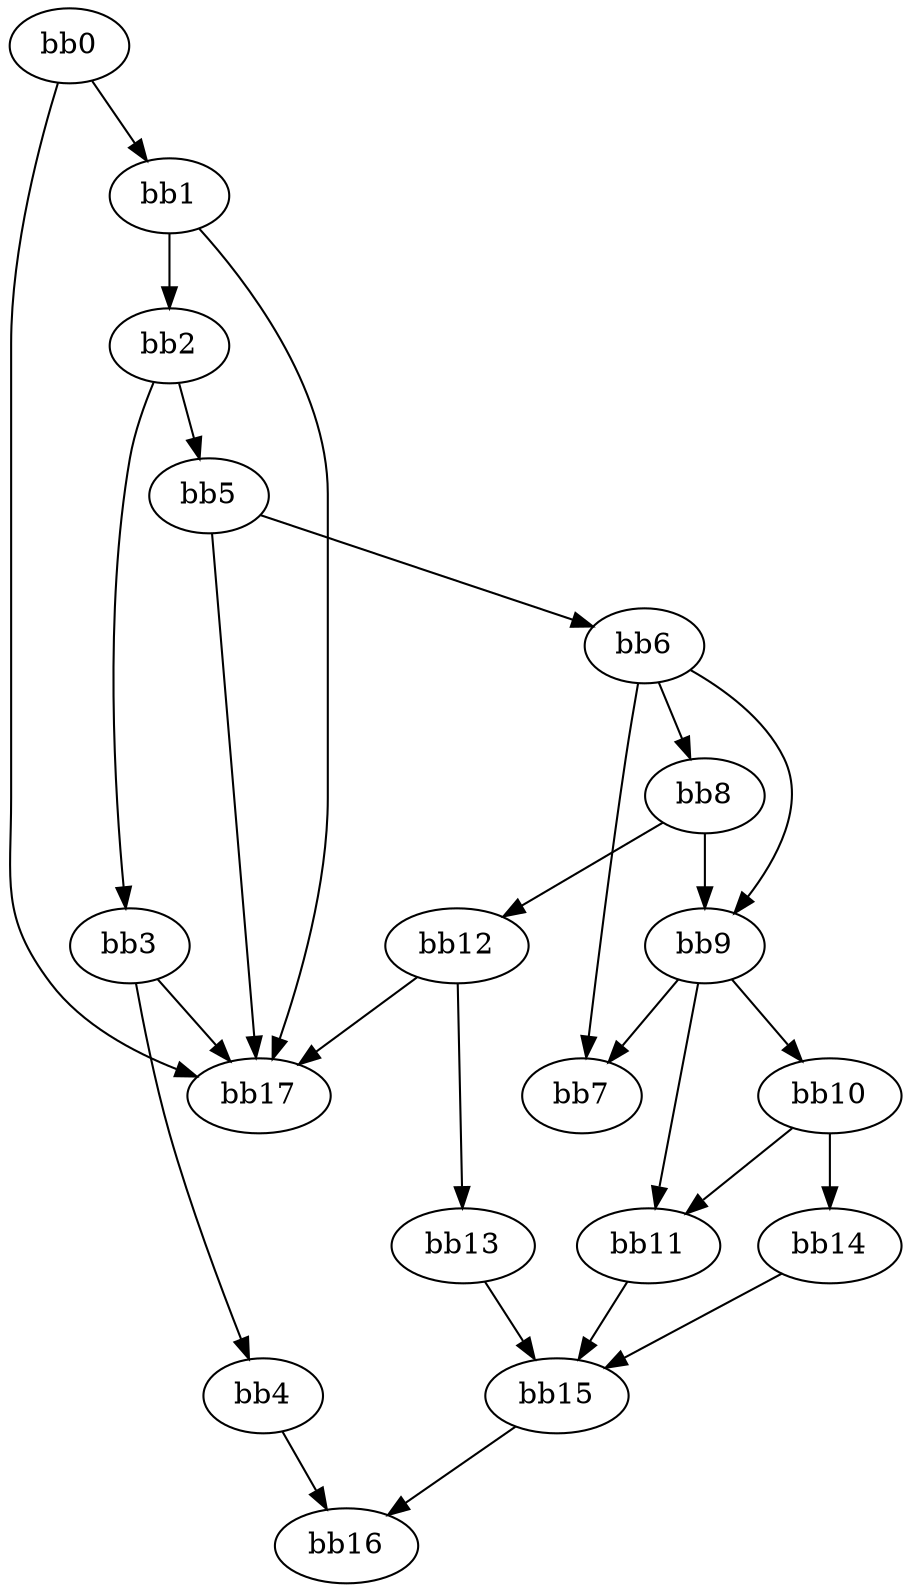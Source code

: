 digraph {
    0 [ label = "bb0\l" ]
    1 [ label = "bb1\l" ]
    2 [ label = "bb2\l" ]
    3 [ label = "bb3\l" ]
    4 [ label = "bb4\l" ]
    5 [ label = "bb5\l" ]
    6 [ label = "bb6\l" ]
    7 [ label = "bb7\l" ]
    8 [ label = "bb8\l" ]
    9 [ label = "bb9\l" ]
    10 [ label = "bb10\l" ]
    11 [ label = "bb11\l" ]
    12 [ label = "bb12\l" ]
    13 [ label = "bb13\l" ]
    14 [ label = "bb14\l" ]
    15 [ label = "bb15\l" ]
    16 [ label = "bb16\l" ]
    17 [ label = "bb17\l" ]
    0 -> 1 [ ]
    0 -> 17 [ ]
    1 -> 2 [ ]
    1 -> 17 [ ]
    2 -> 3 [ ]
    2 -> 5 [ ]
    3 -> 4 [ ]
    3 -> 17 [ ]
    4 -> 16 [ ]
    5 -> 6 [ ]
    5 -> 17 [ ]
    6 -> 7 [ ]
    6 -> 8 [ ]
    6 -> 9 [ ]
    8 -> 9 [ ]
    8 -> 12 [ ]
    9 -> 7 [ ]
    9 -> 10 [ ]
    9 -> 11 [ ]
    10 -> 11 [ ]
    10 -> 14 [ ]
    11 -> 15 [ ]
    12 -> 13 [ ]
    12 -> 17 [ ]
    13 -> 15 [ ]
    14 -> 15 [ ]
    15 -> 16 [ ]
}

